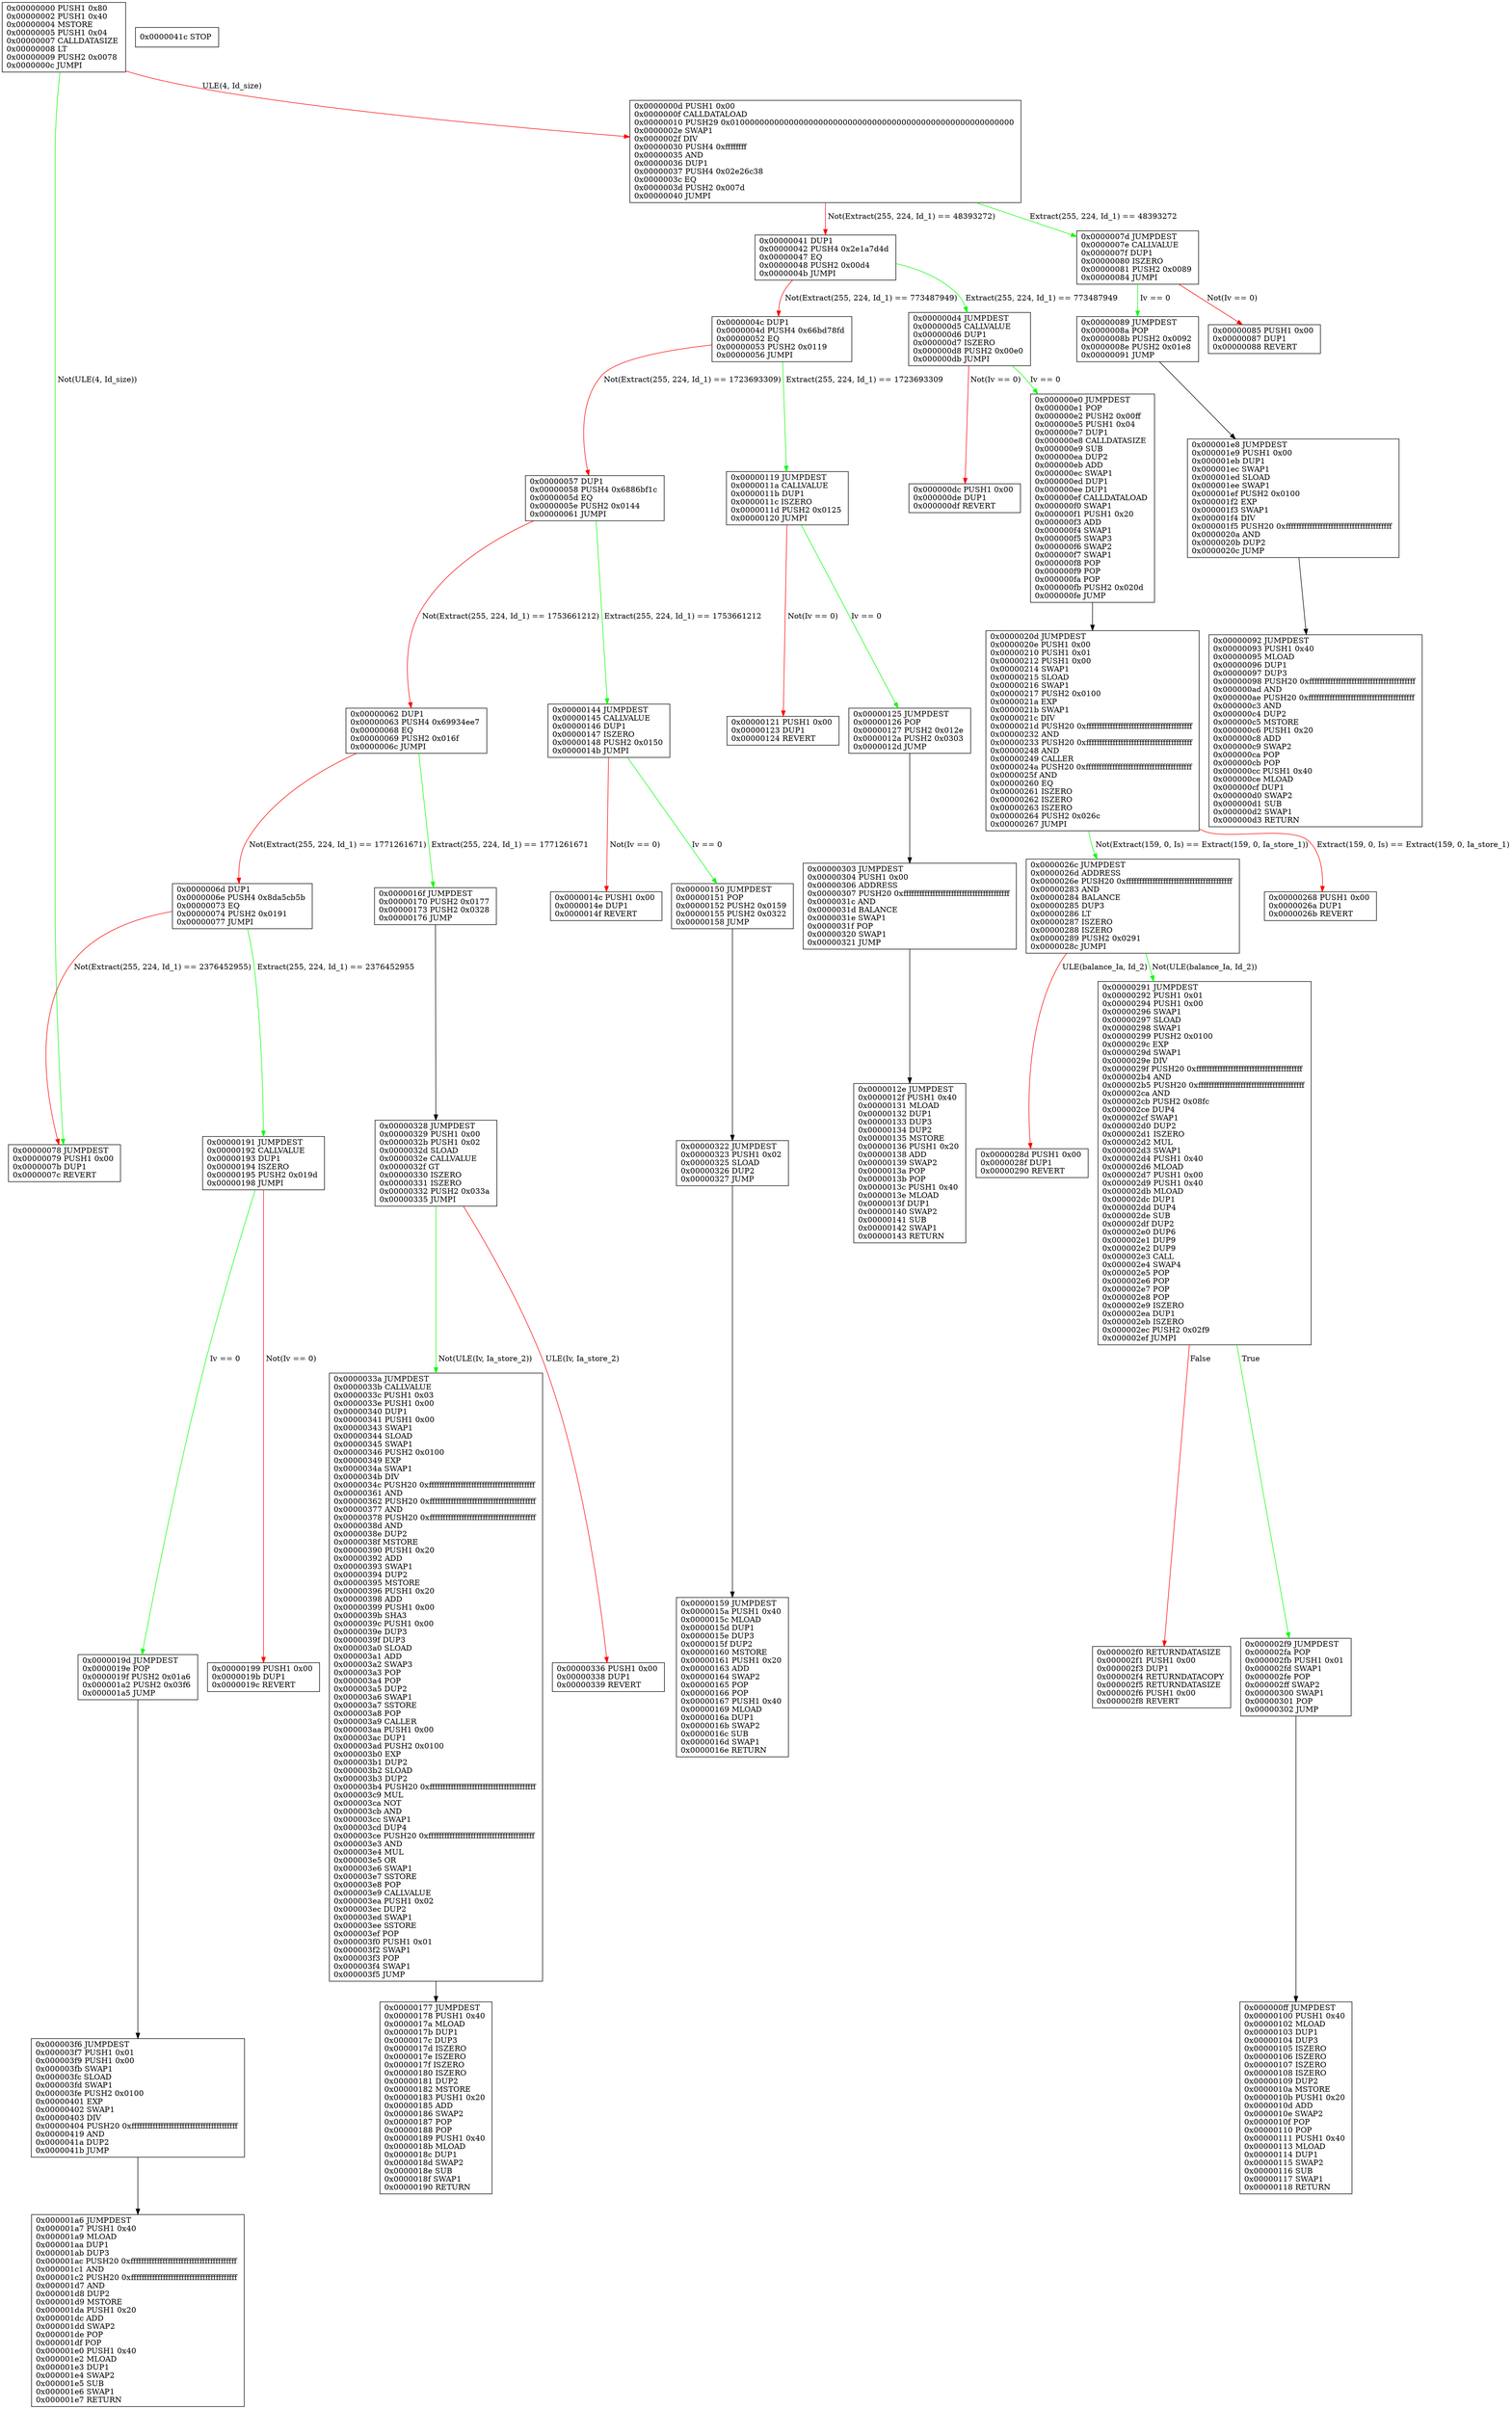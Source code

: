 digraph honeybadger_cfg {
rankdir = TB;
size = "240"
graph[fontname = Courier, fontsize = 14.0, labeljust = l, nojustify = true];node[shape = record];
"0x0"[label="0x00000000 PUSH1 0x80 \l0x00000002 PUSH1 0x40 \l0x00000004 MSTORE \l0x00000005 PUSH1 0x04 \l0x00000007 CALLDATASIZE \l0x00000008 LT \l0x00000009 PUSH2 0x0078 \l0x0000000c JUMPI \l"];
"0x0" -> "0x78" [color="green" label=" Not(ULE(4, Id_size))"];
"0x0" -> "0xd" [color="red" label=" ULE(4, Id_size)"];
"0x303"[label="0x00000303 JUMPDEST \l0x00000304 PUSH1 0x00 \l0x00000306 ADDRESS \l0x00000307 PUSH20 0xffffffffffffffffffffffffffffffffffffffff \l0x0000031c AND \l0x0000031d BALANCE \l0x0000031e SWAP1 \l0x0000031f POP \l0x00000320 SWAP1 \l0x00000321 JUMP \l"];
"0x303" -> "0x12e" [color="black"];
"0x85"[label="0x00000085 PUSH1 0x00 \l0x00000087 DUP1 \l0x00000088 REVERT \l"];
"0x89"[label="0x00000089 JUMPDEST \l0x0000008a POP \l0x0000008b PUSH2 0x0092 \l0x0000008e PUSH2 0x01e8 \l0x00000091 JUMP \l"];
"0x89" -> "0x1e8" [color="black"];
"0xd"[label="0x0000000d PUSH1 0x00 \l0x0000000f CALLDATALOAD \l0x00000010 PUSH29 0x0100000000000000000000000000000000000000000000000000000000 \l0x0000002e SWAP1 \l0x0000002f DIV \l0x00000030 PUSH4 0xffffffff \l0x00000035 AND \l0x00000036 DUP1 \l0x00000037 PUSH4 0x02e26c38 \l0x0000003c EQ \l0x0000003d PUSH2 0x007d \l0x00000040 JUMPI \l"];
"0xd" -> "0x7d" [color="green" label=" Extract(255, 224, Id_1) == 48393272"];
"0xd" -> "0x41" [color="red" label=" Not(Extract(255, 224, Id_1) == 48393272)"];
"0x191"[label="0x00000191 JUMPDEST \l0x00000192 CALLVALUE \l0x00000193 DUP1 \l0x00000194 ISZERO \l0x00000195 PUSH2 0x019d \l0x00000198 JUMPI \l"];
"0x191" -> "0x19d" [color="green" label=" Iv == 0"];
"0x191" -> "0x199" [color="red" label=" Not(Iv == 0)"];
"0x92"[label="0x00000092 JUMPDEST \l0x00000093 PUSH1 0x40 \l0x00000095 MLOAD \l0x00000096 DUP1 \l0x00000097 DUP3 \l0x00000098 PUSH20 0xffffffffffffffffffffffffffffffffffffffff \l0x000000ad AND \l0x000000ae PUSH20 0xffffffffffffffffffffffffffffffffffffffff \l0x000000c3 AND \l0x000000c4 DUP2 \l0x000000c5 MSTORE \l0x000000c6 PUSH1 0x20 \l0x000000c8 ADD \l0x000000c9 SWAP2 \l0x000000ca POP \l0x000000cb POP \l0x000000cc PUSH1 0x40 \l0x000000ce MLOAD \l0x000000cf DUP1 \l0x000000d0 SWAP2 \l0x000000d1 SUB \l0x000000d2 SWAP1 \l0x000000d3 RETURN \l"];
"0x199"[label="0x00000199 PUSH1 0x00 \l0x0000019b DUP1 \l0x0000019c REVERT \l"];
"0x119"[label="0x00000119 JUMPDEST \l0x0000011a CALLVALUE \l0x0000011b DUP1 \l0x0000011c ISZERO \l0x0000011d PUSH2 0x0125 \l0x00000120 JUMPI \l"];
"0x119" -> "0x125" [color="green" label=" Iv == 0"];
"0x119" -> "0x121" [color="red" label=" Not(Iv == 0)"];
"0x41c"[label="0x0000041c STOP \l"];
"0x19d"[label="0x0000019d JUMPDEST \l0x0000019e POP \l0x0000019f PUSH2 0x01a6 \l0x000001a2 PUSH2 0x03f6 \l0x000001a5 JUMP \l"];
"0x19d" -> "0x3f6" [color="black"];
"0x121"[label="0x00000121 PUSH1 0x00 \l0x00000123 DUP1 \l0x00000124 REVERT \l"];
"0x322"[label="0x00000322 JUMPDEST \l0x00000323 PUSH1 0x02 \l0x00000325 SLOAD \l0x00000326 DUP2 \l0x00000327 JUMP \l"];
"0x322" -> "0x159" [color="black"];
"0x125"[label="0x00000125 JUMPDEST \l0x00000126 POP \l0x00000127 PUSH2 0x012e \l0x0000012a PUSH2 0x0303 \l0x0000012d JUMP \l"];
"0x125" -> "0x303" [color="black"];
"0x1a6"[label="0x000001a6 JUMPDEST \l0x000001a7 PUSH1 0x40 \l0x000001a9 MLOAD \l0x000001aa DUP1 \l0x000001ab DUP3 \l0x000001ac PUSH20 0xffffffffffffffffffffffffffffffffffffffff \l0x000001c1 AND \l0x000001c2 PUSH20 0xffffffffffffffffffffffffffffffffffffffff \l0x000001d7 AND \l0x000001d8 DUP2 \l0x000001d9 MSTORE \l0x000001da PUSH1 0x20 \l0x000001dc ADD \l0x000001dd SWAP2 \l0x000001de POP \l0x000001df POP \l0x000001e0 PUSH1 0x40 \l0x000001e2 MLOAD \l0x000001e3 DUP1 \l0x000001e4 SWAP2 \l0x000001e5 SUB \l0x000001e6 SWAP1 \l0x000001e7 RETURN \l"];
"0x328"[label="0x00000328 JUMPDEST \l0x00000329 PUSH1 0x00 \l0x0000032b PUSH1 0x02 \l0x0000032d SLOAD \l0x0000032e CALLVALUE \l0x0000032f GT \l0x00000330 ISZERO \l0x00000331 ISZERO \l0x00000332 PUSH2 0x033a \l0x00000335 JUMPI \l"];
"0x328" -> "0x33a" [color="green" label=" Not(ULE(Iv, Ia_store_2))"];
"0x328" -> "0x336" [color="red" label=" ULE(Iv, Ia_store_2)"];
"0x12e"[label="0x0000012e JUMPDEST \l0x0000012f PUSH1 0x40 \l0x00000131 MLOAD \l0x00000132 DUP1 \l0x00000133 DUP3 \l0x00000134 DUP2 \l0x00000135 MSTORE \l0x00000136 PUSH1 0x20 \l0x00000138 ADD \l0x00000139 SWAP2 \l0x0000013a POP \l0x0000013b POP \l0x0000013c PUSH1 0x40 \l0x0000013e MLOAD \l0x0000013f DUP1 \l0x00000140 SWAP2 \l0x00000141 SUB \l0x00000142 SWAP1 \l0x00000143 RETURN \l"];
"0x336"[label="0x00000336 PUSH1 0x00 \l0x00000338 DUP1 \l0x00000339 REVERT \l"];
"0x33a"[label="0x0000033a JUMPDEST \l0x0000033b CALLVALUE \l0x0000033c PUSH1 0x03 \l0x0000033e PUSH1 0x00 \l0x00000340 DUP1 \l0x00000341 PUSH1 0x00 \l0x00000343 SWAP1 \l0x00000344 SLOAD \l0x00000345 SWAP1 \l0x00000346 PUSH2 0x0100 \l0x00000349 EXP \l0x0000034a SWAP1 \l0x0000034b DIV \l0x0000034c PUSH20 0xffffffffffffffffffffffffffffffffffffffff \l0x00000361 AND \l0x00000362 PUSH20 0xffffffffffffffffffffffffffffffffffffffff \l0x00000377 AND \l0x00000378 PUSH20 0xffffffffffffffffffffffffffffffffffffffff \l0x0000038d AND \l0x0000038e DUP2 \l0x0000038f MSTORE \l0x00000390 PUSH1 0x20 \l0x00000392 ADD \l0x00000393 SWAP1 \l0x00000394 DUP2 \l0x00000395 MSTORE \l0x00000396 PUSH1 0x20 \l0x00000398 ADD \l0x00000399 PUSH1 0x00 \l0x0000039b SHA3 \l0x0000039c PUSH1 0x00 \l0x0000039e DUP3 \l0x0000039f DUP3 \l0x000003a0 SLOAD \l0x000003a1 ADD \l0x000003a2 SWAP3 \l0x000003a3 POP \l0x000003a4 POP \l0x000003a5 DUP2 \l0x000003a6 SWAP1 \l0x000003a7 SSTORE \l0x000003a8 POP \l0x000003a9 CALLER \l0x000003aa PUSH1 0x00 \l0x000003ac DUP1 \l0x000003ad PUSH2 0x0100 \l0x000003b0 EXP \l0x000003b1 DUP2 \l0x000003b2 SLOAD \l0x000003b3 DUP2 \l0x000003b4 PUSH20 0xffffffffffffffffffffffffffffffffffffffff \l0x000003c9 MUL \l0x000003ca NOT \l0x000003cb AND \l0x000003cc SWAP1 \l0x000003cd DUP4 \l0x000003ce PUSH20 0xffffffffffffffffffffffffffffffffffffffff \l0x000003e3 AND \l0x000003e4 MUL \l0x000003e5 OR \l0x000003e6 SWAP1 \l0x000003e7 SSTORE \l0x000003e8 POP \l0x000003e9 CALLVALUE \l0x000003ea PUSH1 0x02 \l0x000003ec DUP2 \l0x000003ed SWAP1 \l0x000003ee SSTORE \l0x000003ef POP \l0x000003f0 PUSH1 0x01 \l0x000003f2 SWAP1 \l0x000003f3 POP \l0x000003f4 SWAP1 \l0x000003f5 JUMP \l"];
"0x33a" -> "0x177" [color="black"];
"0x41"[label="0x00000041 DUP1 \l0x00000042 PUSH4 0x2e1a7d4d \l0x00000047 EQ \l0x00000048 PUSH2 0x00d4 \l0x0000004b JUMPI \l"];
"0x41" -> "0xd4" [color="green" label=" Extract(255, 224, Id_1) == 773487949"];
"0x41" -> "0x4c" [color="red" label=" Not(Extract(255, 224, Id_1) == 773487949)"];
"0x20d"[label="0x0000020d JUMPDEST \l0x0000020e PUSH1 0x00 \l0x00000210 PUSH1 0x01 \l0x00000212 PUSH1 0x00 \l0x00000214 SWAP1 \l0x00000215 SLOAD \l0x00000216 SWAP1 \l0x00000217 PUSH2 0x0100 \l0x0000021a EXP \l0x0000021b SWAP1 \l0x0000021c DIV \l0x0000021d PUSH20 0xffffffffffffffffffffffffffffffffffffffff \l0x00000232 AND \l0x00000233 PUSH20 0xffffffffffffffffffffffffffffffffffffffff \l0x00000248 AND \l0x00000249 CALLER \l0x0000024a PUSH20 0xffffffffffffffffffffffffffffffffffffffff \l0x0000025f AND \l0x00000260 EQ \l0x00000261 ISZERO \l0x00000262 ISZERO \l0x00000263 ISZERO \l0x00000264 PUSH2 0x026c \l0x00000267 JUMPI \l"];
"0x20d" -> "0x26c" [color="green" label=" Not(Extract(159, 0, Is) == Extract(159, 0, Ia_store_1))"];
"0x20d" -> "0x268" [color="red" label=" Extract(159, 0, Is) == Extract(159, 0, Ia_store_1)"];
"0x144"[label="0x00000144 JUMPDEST \l0x00000145 CALLVALUE \l0x00000146 DUP1 \l0x00000147 ISZERO \l0x00000148 PUSH2 0x0150 \l0x0000014b JUMPI \l"];
"0x144" -> "0x150" [color="green" label=" Iv == 0"];
"0x144" -> "0x14c" [color="red" label=" Not(Iv == 0)"];
"0x4c"[label="0x0000004c DUP1 \l0x0000004d PUSH4 0x66bd78fd \l0x00000052 EQ \l0x00000053 PUSH2 0x0119 \l0x00000056 JUMPI \l"];
"0x4c" -> "0x119" [color="green" label=" Extract(255, 224, Id_1) == 1723693309"];
"0x4c" -> "0x57" [color="red" label=" Not(Extract(255, 224, Id_1) == 1723693309)"];
"0x14c"[label="0x0000014c PUSH1 0x00 \l0x0000014e DUP1 \l0x0000014f REVERT \l"];
"0x28d"[label="0x0000028d PUSH1 0x00 \l0x0000028f DUP1 \l0x00000290 REVERT \l"];
"0x150"[label="0x00000150 JUMPDEST \l0x00000151 POP \l0x00000152 PUSH2 0x0159 \l0x00000155 PUSH2 0x0322 \l0x00000158 JUMP \l"];
"0x150" -> "0x322" [color="black"];
"0xd4"[label="0x000000d4 JUMPDEST \l0x000000d5 CALLVALUE \l0x000000d6 DUP1 \l0x000000d7 ISZERO \l0x000000d8 PUSH2 0x00e0 \l0x000000db JUMPI \l"];
"0xd4" -> "0xe0" [color="green" label=" Iv == 0"];
"0xd4" -> "0xdc" [color="red" label=" Not(Iv == 0)"];
"0x57"[label="0x00000057 DUP1 \l0x00000058 PUSH4 0x6886bf1c \l0x0000005d EQ \l0x0000005e PUSH2 0x0144 \l0x00000061 JUMPI \l"];
"0x57" -> "0x144" [color="green" label=" Extract(255, 224, Id_1) == 1753661212"];
"0x57" -> "0x62" [color="red" label=" Not(Extract(255, 224, Id_1) == 1753661212)"];
"0x159"[label="0x00000159 JUMPDEST \l0x0000015a PUSH1 0x40 \l0x0000015c MLOAD \l0x0000015d DUP1 \l0x0000015e DUP3 \l0x0000015f DUP2 \l0x00000160 MSTORE \l0x00000161 PUSH1 0x20 \l0x00000163 ADD \l0x00000164 SWAP2 \l0x00000165 POP \l0x00000166 POP \l0x00000167 PUSH1 0x40 \l0x00000169 MLOAD \l0x0000016a DUP1 \l0x0000016b SWAP2 \l0x0000016c SUB \l0x0000016d SWAP1 \l0x0000016e RETURN \l"];
"0xdc"[label="0x000000dc PUSH1 0x00 \l0x000000de DUP1 \l0x000000df REVERT \l"];
"0xe0"[label="0x000000e0 JUMPDEST \l0x000000e1 POP \l0x000000e2 PUSH2 0x00ff \l0x000000e5 PUSH1 0x04 \l0x000000e7 DUP1 \l0x000000e8 CALLDATASIZE \l0x000000e9 SUB \l0x000000ea DUP2 \l0x000000eb ADD \l0x000000ec SWAP1 \l0x000000ed DUP1 \l0x000000ee DUP1 \l0x000000ef CALLDATALOAD \l0x000000f0 SWAP1 \l0x000000f1 PUSH1 0x20 \l0x000000f3 ADD \l0x000000f4 SWAP1 \l0x000000f5 SWAP3 \l0x000000f6 SWAP2 \l0x000000f7 SWAP1 \l0x000000f8 POP \l0x000000f9 POP \l0x000000fa POP \l0x000000fb PUSH2 0x020d \l0x000000fe JUMP \l"];
"0xe0" -> "0x20d" [color="black"];
"0x62"[label="0x00000062 DUP1 \l0x00000063 PUSH4 0x69934ee7 \l0x00000068 EQ \l0x00000069 PUSH2 0x016f \l0x0000006c JUMPI \l"];
"0x62" -> "0x16f" [color="green" label=" Extract(255, 224, Id_1) == 1771261671"];
"0x62" -> "0x6d" [color="red" label=" Not(Extract(255, 224, Id_1) == 1771261671)"];
"0x291"[label="0x00000291 JUMPDEST \l0x00000292 PUSH1 0x01 \l0x00000294 PUSH1 0x00 \l0x00000296 SWAP1 \l0x00000297 SLOAD \l0x00000298 SWAP1 \l0x00000299 PUSH2 0x0100 \l0x0000029c EXP \l0x0000029d SWAP1 \l0x0000029e DIV \l0x0000029f PUSH20 0xffffffffffffffffffffffffffffffffffffffff \l0x000002b4 AND \l0x000002b5 PUSH20 0xffffffffffffffffffffffffffffffffffffffff \l0x000002ca AND \l0x000002cb PUSH2 0x08fc \l0x000002ce DUP4 \l0x000002cf SWAP1 \l0x000002d0 DUP2 \l0x000002d1 ISZERO \l0x000002d2 MUL \l0x000002d3 SWAP1 \l0x000002d4 PUSH1 0x40 \l0x000002d6 MLOAD \l0x000002d7 PUSH1 0x00 \l0x000002d9 PUSH1 0x40 \l0x000002db MLOAD \l0x000002dc DUP1 \l0x000002dd DUP4 \l0x000002de SUB \l0x000002df DUP2 \l0x000002e0 DUP6 \l0x000002e1 DUP9 \l0x000002e2 DUP9 \l0x000002e3 CALL \l0x000002e4 SWAP4 \l0x000002e5 POP \l0x000002e6 POP \l0x000002e7 POP \l0x000002e8 POP \l0x000002e9 ISZERO \l0x000002ea DUP1 \l0x000002eb ISZERO \l0x000002ec PUSH2 0x02f9 \l0x000002ef JUMPI \l"];
"0x291" -> "0x2f9" [color="green" label=" True"];
"0x291" -> "0x2f0" [color="red" label=" False"];
"0x1e8"[label="0x000001e8 JUMPDEST \l0x000001e9 PUSH1 0x00 \l0x000001eb DUP1 \l0x000001ec SWAP1 \l0x000001ed SLOAD \l0x000001ee SWAP1 \l0x000001ef PUSH2 0x0100 \l0x000001f2 EXP \l0x000001f3 SWAP1 \l0x000001f4 DIV \l0x000001f5 PUSH20 0xffffffffffffffffffffffffffffffffffffffff \l0x0000020a AND \l0x0000020b DUP2 \l0x0000020c JUMP \l"];
"0x1e8" -> "0x92" [color="black"];
"0x26c"[label="0x0000026c JUMPDEST \l0x0000026d ADDRESS \l0x0000026e PUSH20 0xffffffffffffffffffffffffffffffffffffffff \l0x00000283 AND \l0x00000284 BALANCE \l0x00000285 DUP3 \l0x00000286 LT \l0x00000287 ISZERO \l0x00000288 ISZERO \l0x00000289 PUSH2 0x0291 \l0x0000028c JUMPI \l"];
"0x26c" -> "0x291" [color="green" label=" Not(ULE(balance_Ia, Id_2))"];
"0x26c" -> "0x28d" [color="red" label=" ULE(balance_Ia, Id_2)"];
"0x6d"[label="0x0000006d DUP1 \l0x0000006e PUSH4 0x8da5cb5b \l0x00000073 EQ \l0x00000074 PUSH2 0x0191 \l0x00000077 JUMPI \l"];
"0x6d" -> "0x191" [color="green" label=" Extract(255, 224, Id_1) == 2376452955"];
"0x6d" -> "0x78" [color="red" label=" Not(Extract(255, 224, Id_1) == 2376452955)"];
"0x16f"[label="0x0000016f JUMPDEST \l0x00000170 PUSH2 0x0177 \l0x00000173 PUSH2 0x0328 \l0x00000176 JUMP \l"];
"0x16f" -> "0x328" [color="black"];
"0x2f0"[label="0x000002f0 RETURNDATASIZE \l0x000002f1 PUSH1 0x00 \l0x000002f3 DUP1 \l0x000002f4 RETURNDATACOPY \l0x000002f5 RETURNDATASIZE \l0x000002f6 PUSH1 0x00 \l0x000002f8 REVERT \l"];
"0x268"[label="0x00000268 PUSH1 0x00 \l0x0000026a DUP1 \l0x0000026b REVERT \l"];
"0x3f6"[label="0x000003f6 JUMPDEST \l0x000003f7 PUSH1 0x01 \l0x000003f9 PUSH1 0x00 \l0x000003fb SWAP1 \l0x000003fc SLOAD \l0x000003fd SWAP1 \l0x000003fe PUSH2 0x0100 \l0x00000401 EXP \l0x00000402 SWAP1 \l0x00000403 DIV \l0x00000404 PUSH20 0xffffffffffffffffffffffffffffffffffffffff \l0x00000419 AND \l0x0000041a DUP2 \l0x0000041b JUMP \l"];
"0x3f6" -> "0x1a6" [color="black"];
"0x177"[label="0x00000177 JUMPDEST \l0x00000178 PUSH1 0x40 \l0x0000017a MLOAD \l0x0000017b DUP1 \l0x0000017c DUP3 \l0x0000017d ISZERO \l0x0000017e ISZERO \l0x0000017f ISZERO \l0x00000180 ISZERO \l0x00000181 DUP2 \l0x00000182 MSTORE \l0x00000183 PUSH1 0x20 \l0x00000185 ADD \l0x00000186 SWAP2 \l0x00000187 POP \l0x00000188 POP \l0x00000189 PUSH1 0x40 \l0x0000018b MLOAD \l0x0000018c DUP1 \l0x0000018d SWAP2 \l0x0000018e SUB \l0x0000018f SWAP1 \l0x00000190 RETURN \l"];
"0x78"[label="0x00000078 JUMPDEST \l0x00000079 PUSH1 0x00 \l0x0000007b DUP1 \l0x0000007c REVERT \l"];
"0x2f9"[label="0x000002f9 JUMPDEST \l0x000002fa POP \l0x000002fb PUSH1 0x01 \l0x000002fd SWAP1 \l0x000002fe POP \l0x000002ff SWAP2 \l0x00000300 SWAP1 \l0x00000301 POP \l0x00000302 JUMP \l"];
"0x2f9" -> "0xff" [color="black"];
"0x7d"[label="0x0000007d JUMPDEST \l0x0000007e CALLVALUE \l0x0000007f DUP1 \l0x00000080 ISZERO \l0x00000081 PUSH2 0x0089 \l0x00000084 JUMPI \l"];
"0x7d" -> "0x89" [color="green" label=" Iv == 0"];
"0x7d" -> "0x85" [color="red" label=" Not(Iv == 0)"];
"0xff"[label="0x000000ff JUMPDEST \l0x00000100 PUSH1 0x40 \l0x00000102 MLOAD \l0x00000103 DUP1 \l0x00000104 DUP3 \l0x00000105 ISZERO \l0x00000106 ISZERO \l0x00000107 ISZERO \l0x00000108 ISZERO \l0x00000109 DUP2 \l0x0000010a MSTORE \l0x0000010b PUSH1 0x20 \l0x0000010d ADD \l0x0000010e SWAP2 \l0x0000010f POP \l0x00000110 POP \l0x00000111 PUSH1 0x40 \l0x00000113 MLOAD \l0x00000114 DUP1 \l0x00000115 SWAP2 \l0x00000116 SUB \l0x00000117 SWAP1 \l0x00000118 RETURN \l"];
}
